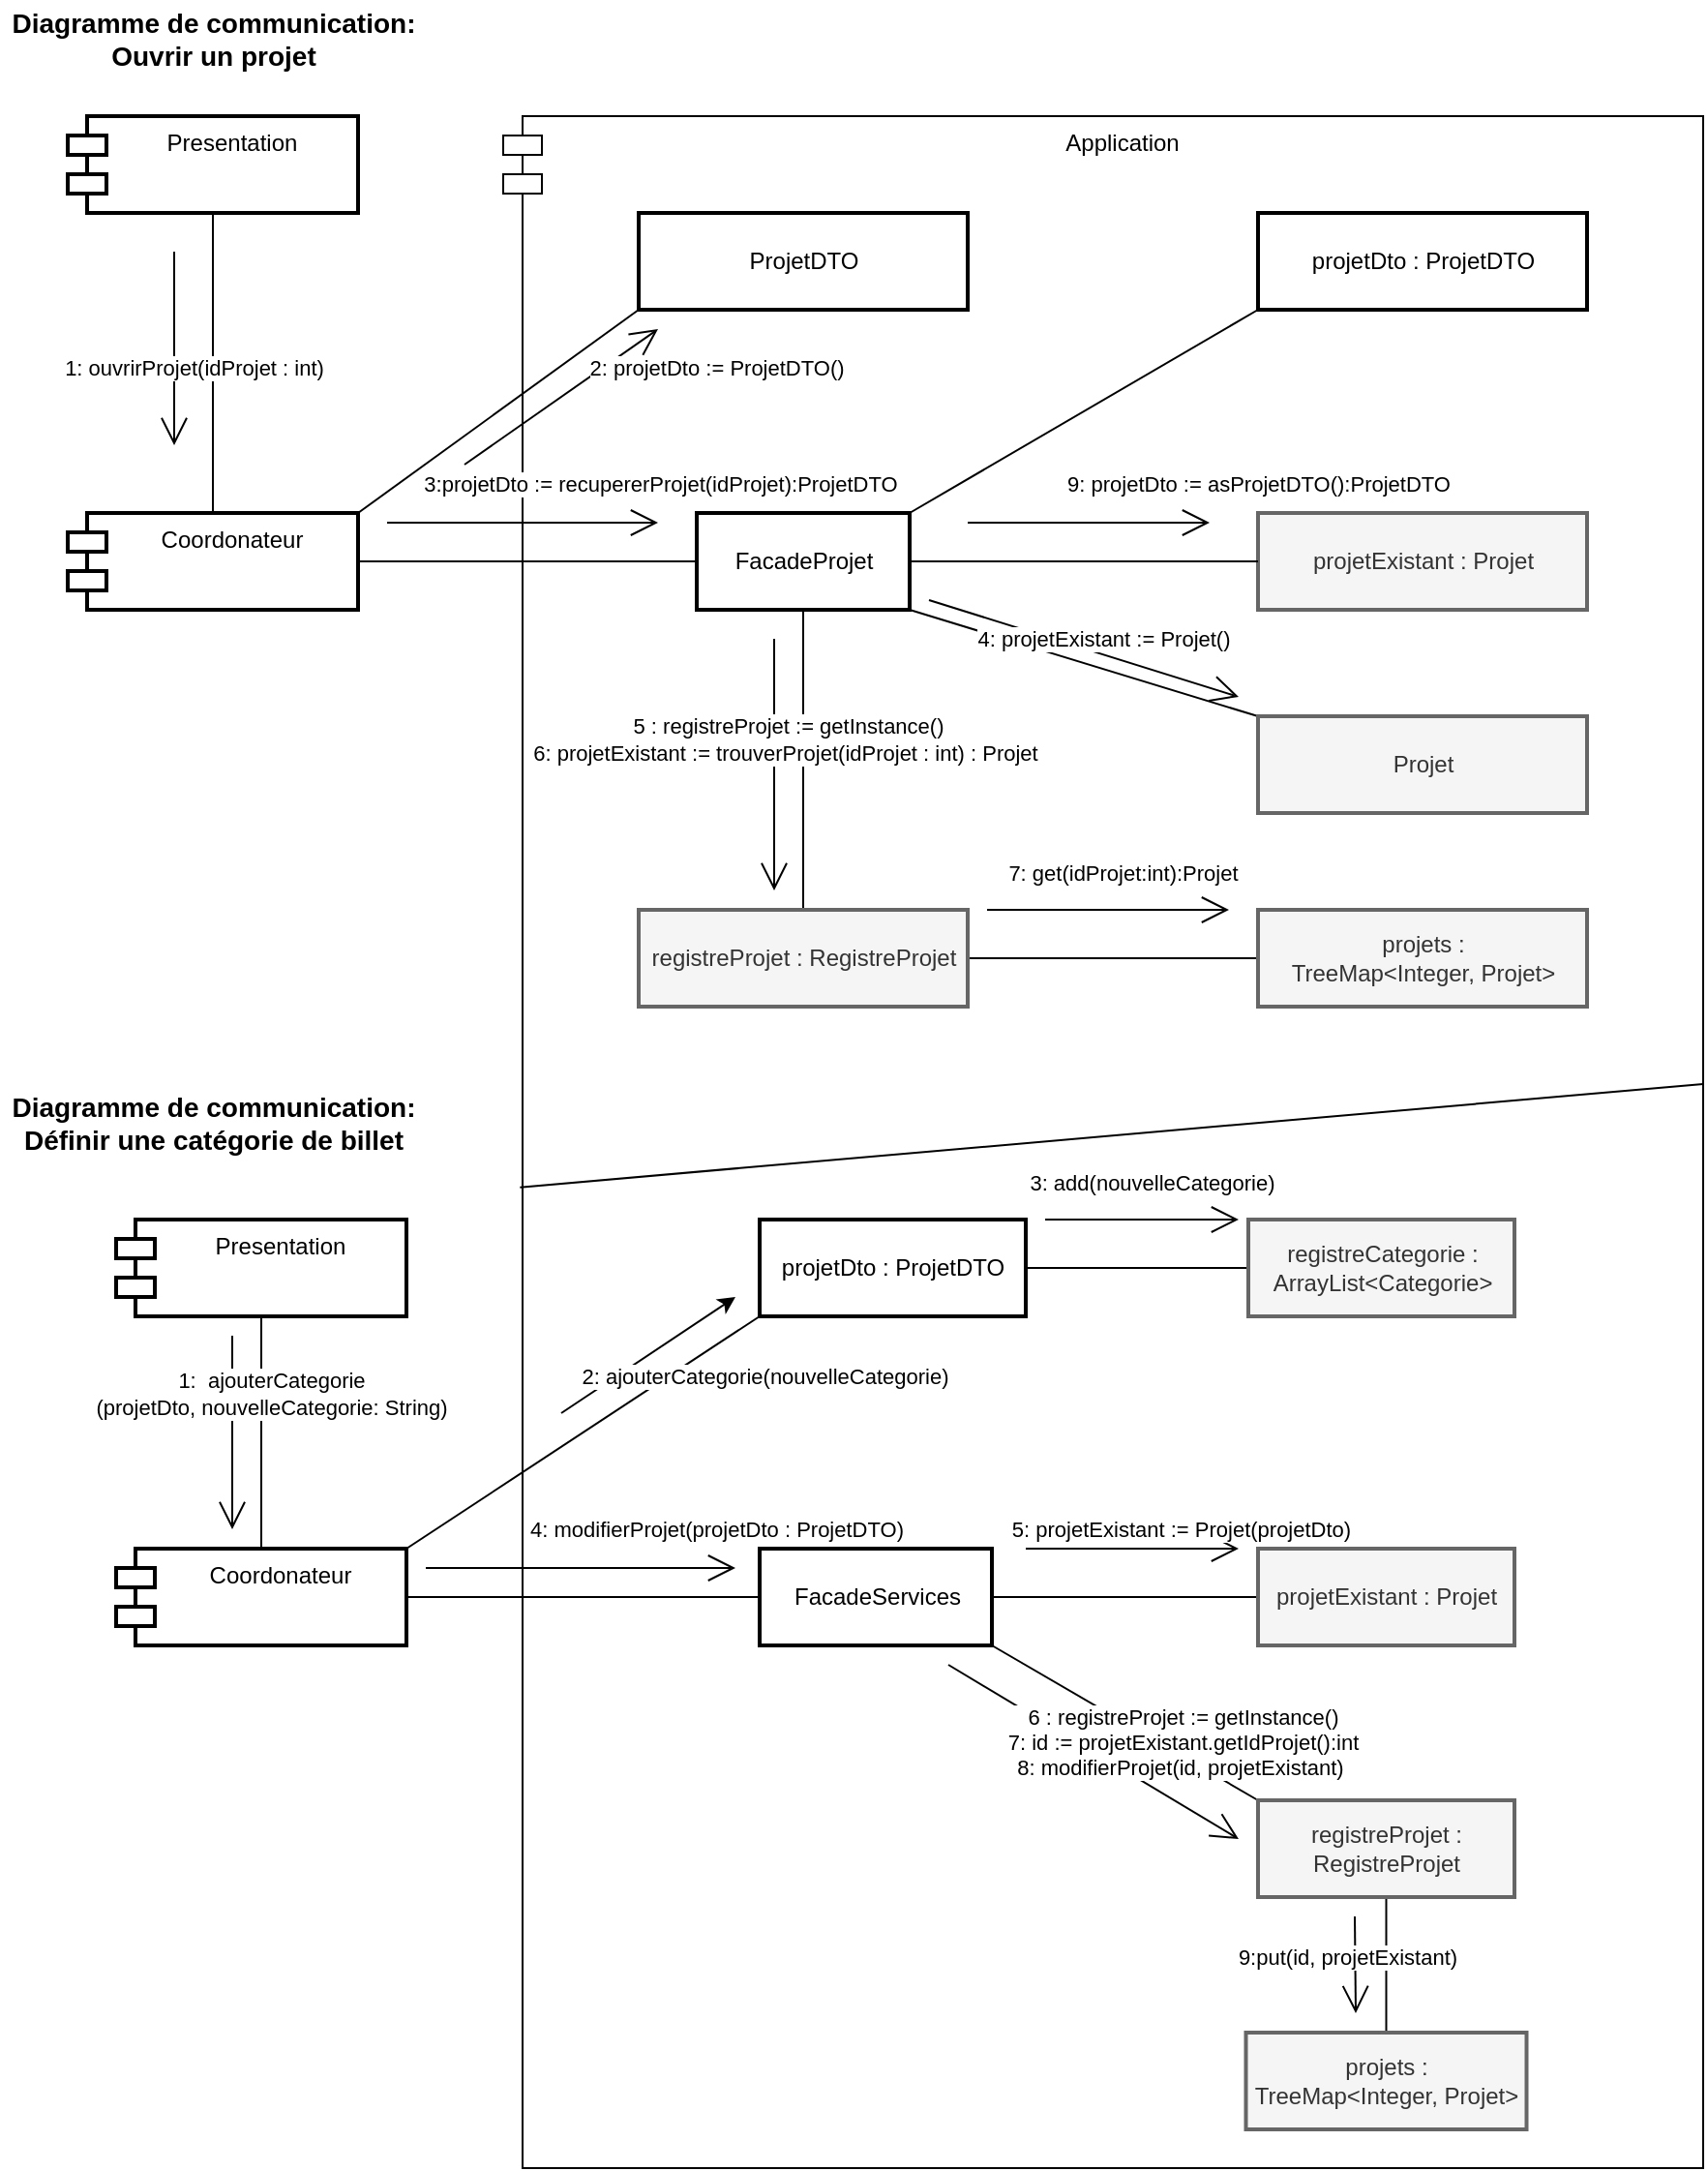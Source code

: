 <mxfile version="18.2.0" type="github">
  <diagram id="52IZLL7xsQzxs3NUUl1_" name="Page-1">
    <mxGraphModel dx="1520" dy="2511" grid="1" gridSize="10" guides="1" tooltips="1" connect="1" arrows="1" fold="1" page="1" pageScale="1" pageWidth="850" pageHeight="1100" math="0" shadow="0">
      <root>
        <mxCell id="0" />
        <mxCell id="1" parent="0" />
        <mxCell id="hDqs2hNm1gBTOTLuySX5-2" value="Coordonateur" style="shape=module;align=left;spacingLeft=20;align=center;verticalAlign=top;strokeWidth=2;" parent="1" vertex="1">
          <mxGeometry x="90" y="770" width="150" height="50" as="geometry" />
        </mxCell>
        <mxCell id="hDqs2hNm1gBTOTLuySX5-3" value="Application" style="shape=module;align=left;spacingLeft=20;align=center;verticalAlign=top;" parent="1" vertex="1">
          <mxGeometry x="290" y="30" width="620" height="1060" as="geometry" />
        </mxCell>
        <mxCell id="dk3OCbrw461VhQ2k63uT-19" style="edgeStyle=none;rounded=0;orthogonalLoop=1;jettySize=auto;html=1;exitX=0;exitY=1;exitDx=0;exitDy=0;entryX=1;entryY=0;entryDx=0;entryDy=0;endArrow=none;endFill=0;" edge="1" parent="1" source="zlBf4Wz0gLvxMZk6vgf--4" target="dk3OCbrw461VhQ2k63uT-10">
          <mxGeometry relative="1" as="geometry" />
        </mxCell>
        <mxCell id="zlBf4Wz0gLvxMZk6vgf--4" value="projetDto : ProjetDTO" style="html=1;strokeWidth=2;" parent="1" vertex="1">
          <mxGeometry x="680" y="80" width="170" height="50" as="geometry" />
        </mxCell>
        <mxCell id="zlBf4Wz0gLvxMZk6vgf--22" style="rounded=0;orthogonalLoop=1;jettySize=auto;html=1;entryX=0;entryY=0;entryDx=0;entryDy=0;endArrow=none;endFill=0;exitX=1;exitY=1;exitDx=0;exitDy=0;" parent="1" source="zlBf4Wz0gLvxMZk6vgf--5" target="TzgPYY4RlzZjaDo3wwwL-1" edge="1">
          <mxGeometry relative="1" as="geometry" />
        </mxCell>
        <mxCell id="TzgPYY4RlzZjaDo3wwwL-3" style="edgeStyle=none;rounded=0;orthogonalLoop=1;jettySize=auto;html=1;entryX=0;entryY=0.5;entryDx=0;entryDy=0;endArrow=none;endFill=0;" parent="1" source="zlBf4Wz0gLvxMZk6vgf--5" target="TzgPYY4RlzZjaDo3wwwL-2" edge="1">
          <mxGeometry relative="1" as="geometry" />
        </mxCell>
        <mxCell id="zlBf4Wz0gLvxMZk6vgf--5" value="FacadeServices" style="html=1;strokeWidth=2;" parent="1" vertex="1">
          <mxGeometry x="422.5" y="770" width="120" height="50" as="geometry" />
        </mxCell>
        <mxCell id="zlBf4Wz0gLvxMZk6vgf--6" value="" style="endArrow=open;endFill=1;endSize=12;html=1;rounded=0;" parent="1" edge="1">
          <mxGeometry width="160" relative="1" as="geometry">
            <mxPoint x="250" y="780" as="sourcePoint" />
            <mxPoint x="410" y="780" as="targetPoint" />
          </mxGeometry>
        </mxCell>
        <mxCell id="zlBf4Wz0gLvxMZk6vgf--7" value="4: modifierProjet(projetDto : ProjetDTO)" style="edgeLabel;html=1;align=center;verticalAlign=middle;resizable=0;points=[];" parent="zlBf4Wz0gLvxMZk6vgf--6" connectable="0" vertex="1">
          <mxGeometry x="0.176" relative="1" as="geometry">
            <mxPoint x="56" y="-20" as="offset" />
          </mxGeometry>
        </mxCell>
        <mxCell id="zlBf4Wz0gLvxMZk6vgf--12" value="" style="endArrow=open;endFill=1;endSize=12;html=1;rounded=0;" parent="1" edge="1">
          <mxGeometry width="160" relative="1" as="geometry">
            <mxPoint x="560" y="770" as="sourcePoint" />
            <mxPoint x="670" y="770" as="targetPoint" />
          </mxGeometry>
        </mxCell>
        <mxCell id="zlBf4Wz0gLvxMZk6vgf--13" value="5: projetExistant := Projet(projetDto)" style="edgeLabel;html=1;align=center;verticalAlign=middle;resizable=0;points=[];" parent="zlBf4Wz0gLvxMZk6vgf--12" connectable="0" vertex="1">
          <mxGeometry x="0.176" relative="1" as="geometry">
            <mxPoint x="15" y="-10" as="offset" />
          </mxGeometry>
        </mxCell>
        <mxCell id="zlBf4Wz0gLvxMZk6vgf--21" value="" style="endArrow=none;html=1;rounded=0;exitX=1;exitY=0.5;exitDx=0;exitDy=0;entryX=0;entryY=0.5;entryDx=0;entryDy=0;" parent="1" source="hDqs2hNm1gBTOTLuySX5-2" target="zlBf4Wz0gLvxMZk6vgf--5" edge="1">
          <mxGeometry width="50" height="50" relative="1" as="geometry">
            <mxPoint x="610" y="940" as="sourcePoint" />
            <mxPoint x="660" y="890" as="targetPoint" />
          </mxGeometry>
        </mxCell>
        <mxCell id="zlBf4Wz0gLvxMZk6vgf--28" value="Diagramme de communication:&lt;br style=&quot;font-size: 14px;&quot;&gt;Définir une catégorie de billet" style="text;html=1;align=center;verticalAlign=middle;resizable=0;points=[];autosize=1;strokeColor=none;fillColor=none;fontStyle=1;fontSize=14;" parent="1" vertex="1">
          <mxGeometry x="30" y="530" width="220" height="40" as="geometry" />
        </mxCell>
        <mxCell id="dk3OCbrw461VhQ2k63uT-57" style="edgeStyle=none;rounded=0;orthogonalLoop=1;jettySize=auto;html=1;exitX=0.5;exitY=1;exitDx=0;exitDy=0;entryX=0.5;entryY=0;entryDx=0;entryDy=0;endArrow=none;endFill=0;" edge="1" parent="1" source="TzgPYY4RlzZjaDo3wwwL-1" target="dk3OCbrw461VhQ2k63uT-56">
          <mxGeometry relative="1" as="geometry" />
        </mxCell>
        <mxCell id="TzgPYY4RlzZjaDo3wwwL-1" value="registreProjet : &lt;br&gt;RegistreProjet" style="html=1;fillColor=#f5f5f5;fontColor=#333333;strokeColor=#666666;strokeWidth=2;" parent="1" vertex="1">
          <mxGeometry x="680" y="900" width="132.5" height="50" as="geometry" />
        </mxCell>
        <mxCell id="TzgPYY4RlzZjaDo3wwwL-2" value="projetExistant : Projet" style="html=1;fillColor=#f5f5f5;fontColor=#333333;strokeColor=#666666;strokeWidth=2;" parent="1" vertex="1">
          <mxGeometry x="680" y="770" width="132.5" height="50" as="geometry" />
        </mxCell>
        <mxCell id="TzgPYY4RlzZjaDo3wwwL-5" value="" style="endArrow=open;endFill=1;endSize=12;html=1;rounded=0;exitX=0;exitY=1;exitDx=0;exitDy=0;" parent="1" edge="1">
          <mxGeometry width="160" relative="1" as="geometry">
            <mxPoint x="520" y="830" as="sourcePoint" />
            <mxPoint x="670" y="920" as="targetPoint" />
          </mxGeometry>
        </mxCell>
        <mxCell id="TzgPYY4RlzZjaDo3wwwL-6" value="6 : registreProjet := getInstance()&lt;br&gt;7: id := projetExistant.getIdProjet():int&lt;br&gt;8: modifierProjet(id, projetExistant)&amp;nbsp;" style="edgeLabel;html=1;align=center;verticalAlign=middle;resizable=0;points=[];" parent="TzgPYY4RlzZjaDo3wwwL-5" connectable="0" vertex="1">
          <mxGeometry x="0.176" relative="1" as="geometry">
            <mxPoint x="32" y="-13" as="offset" />
          </mxGeometry>
        </mxCell>
        <mxCell id="dk3OCbrw461VhQ2k63uT-7" style="edgeStyle=orthogonalEdgeStyle;rounded=0;orthogonalLoop=1;jettySize=auto;html=1;entryX=0;entryY=0.5;entryDx=0;entryDy=0;endArrow=none;endFill=0;" edge="1" parent="1" source="dk3OCbrw461VhQ2k63uT-1" target="dk3OCbrw461VhQ2k63uT-10">
          <mxGeometry relative="1" as="geometry" />
        </mxCell>
        <mxCell id="dk3OCbrw461VhQ2k63uT-1" value="Coordonateur" style="shape=module;align=left;spacingLeft=20;align=center;verticalAlign=top;strokeWidth=2;" vertex="1" parent="1">
          <mxGeometry x="65" y="235" width="150" height="50" as="geometry" />
        </mxCell>
        <mxCell id="dk3OCbrw461VhQ2k63uT-4" value="" style="edgeStyle=orthogonalEdgeStyle;rounded=0;orthogonalLoop=1;jettySize=auto;html=1;endArrow=none;endFill=0;" edge="1" parent="1" source="dk3OCbrw461VhQ2k63uT-2" target="dk3OCbrw461VhQ2k63uT-1">
          <mxGeometry relative="1" as="geometry" />
        </mxCell>
        <mxCell id="dk3OCbrw461VhQ2k63uT-2" value="Presentation" style="shape=module;align=left;spacingLeft=20;align=center;verticalAlign=top;strokeWidth=2;" vertex="1" parent="1">
          <mxGeometry x="65" y="30" width="150" height="50" as="geometry" />
        </mxCell>
        <mxCell id="dk3OCbrw461VhQ2k63uT-3" value="projetExistant : Projet" style="html=1;strokeWidth=2;fillColor=#f5f5f5;fontColor=#333333;strokeColor=#666666;" vertex="1" parent="1">
          <mxGeometry x="680" y="235" width="170" height="50" as="geometry" />
        </mxCell>
        <mxCell id="dk3OCbrw461VhQ2k63uT-5" value="" style="endArrow=open;endFill=1;endSize=12;html=1;rounded=0;" edge="1" parent="1">
          <mxGeometry width="160" relative="1" as="geometry">
            <mxPoint x="120" y="100" as="sourcePoint" />
            <mxPoint x="120" y="200" as="targetPoint" />
          </mxGeometry>
        </mxCell>
        <mxCell id="dk3OCbrw461VhQ2k63uT-6" value="1: ouvrirProjet(idProjet : int)" style="edgeLabel;html=1;align=center;verticalAlign=middle;resizable=0;points=[];" connectable="0" vertex="1" parent="dk3OCbrw461VhQ2k63uT-5">
          <mxGeometry x="0.176" relative="1" as="geometry">
            <mxPoint x="10" y="1" as="offset" />
          </mxGeometry>
        </mxCell>
        <mxCell id="dk3OCbrw461VhQ2k63uT-8" value="" style="endArrow=open;endFill=1;endSize=12;html=1;rounded=0;" edge="1" parent="1">
          <mxGeometry width="160" relative="1" as="geometry">
            <mxPoint x="230" y="240" as="sourcePoint" />
            <mxPoint x="370" y="240" as="targetPoint" />
          </mxGeometry>
        </mxCell>
        <mxCell id="dk3OCbrw461VhQ2k63uT-9" value="3:projetDto := recupererProjet(idProjet):ProjetDTO" style="edgeLabel;html=1;align=center;verticalAlign=middle;resizable=0;points=[];" connectable="0" vertex="1" parent="dk3OCbrw461VhQ2k63uT-8">
          <mxGeometry x="0.176" relative="1" as="geometry">
            <mxPoint x="58" y="-20" as="offset" />
          </mxGeometry>
        </mxCell>
        <mxCell id="dk3OCbrw461VhQ2k63uT-11" style="edgeStyle=orthogonalEdgeStyle;rounded=0;orthogonalLoop=1;jettySize=auto;html=1;entryX=0;entryY=0.5;entryDx=0;entryDy=0;endArrow=none;endFill=0;" edge="1" parent="1" source="dk3OCbrw461VhQ2k63uT-10" target="dk3OCbrw461VhQ2k63uT-3">
          <mxGeometry relative="1" as="geometry" />
        </mxCell>
        <mxCell id="dk3OCbrw461VhQ2k63uT-15" style="rounded=0;orthogonalLoop=1;jettySize=auto;html=1;exitX=0.5;exitY=1;exitDx=0;exitDy=0;entryX=0.5;entryY=0;entryDx=0;entryDy=0;endArrow=none;endFill=0;" edge="1" parent="1" source="dk3OCbrw461VhQ2k63uT-10" target="dk3OCbrw461VhQ2k63uT-14">
          <mxGeometry relative="1" as="geometry" />
        </mxCell>
        <mxCell id="dk3OCbrw461VhQ2k63uT-21" style="edgeStyle=none;rounded=0;orthogonalLoop=1;jettySize=auto;html=1;exitX=1;exitY=1;exitDx=0;exitDy=0;entryX=0;entryY=0;entryDx=0;entryDy=0;endArrow=none;endFill=0;" edge="1" parent="1" source="dk3OCbrw461VhQ2k63uT-10" target="dk3OCbrw461VhQ2k63uT-20">
          <mxGeometry relative="1" as="geometry" />
        </mxCell>
        <mxCell id="dk3OCbrw461VhQ2k63uT-31" style="edgeStyle=none;rounded=0;orthogonalLoop=1;jettySize=auto;html=1;exitX=1;exitY=0;exitDx=0;exitDy=0;entryX=0;entryY=1;entryDx=0;entryDy=0;endArrow=none;endFill=0;" edge="1" parent="1" source="dk3OCbrw461VhQ2k63uT-1" target="dk3OCbrw461VhQ2k63uT-30">
          <mxGeometry relative="1" as="geometry" />
        </mxCell>
        <mxCell id="dk3OCbrw461VhQ2k63uT-10" value="FacadeProjet" style="html=1;strokeWidth=2;" vertex="1" parent="1">
          <mxGeometry x="390" y="235" width="110" height="50" as="geometry" />
        </mxCell>
        <mxCell id="dk3OCbrw461VhQ2k63uT-12" value="" style="endArrow=open;endFill=1;endSize=12;html=1;rounded=0;" edge="1" parent="1">
          <mxGeometry width="160" relative="1" as="geometry">
            <mxPoint x="530" y="240" as="sourcePoint" />
            <mxPoint x="655" y="240" as="targetPoint" />
          </mxGeometry>
        </mxCell>
        <mxCell id="dk3OCbrw461VhQ2k63uT-13" value="9: projetDto := asProjetDTO():ProjetDTO" style="edgeLabel;html=1;align=center;verticalAlign=middle;resizable=0;points=[];" connectable="0" vertex="1" parent="dk3OCbrw461VhQ2k63uT-12">
          <mxGeometry x="0.176" relative="1" as="geometry">
            <mxPoint x="76" y="-20" as="offset" />
          </mxGeometry>
        </mxCell>
        <mxCell id="dk3OCbrw461VhQ2k63uT-25" style="edgeStyle=none;rounded=0;orthogonalLoop=1;jettySize=auto;html=1;entryX=0;entryY=0.5;entryDx=0;entryDy=0;endArrow=none;endFill=0;" edge="1" parent="1" source="dk3OCbrw461VhQ2k63uT-14" target="dk3OCbrw461VhQ2k63uT-24">
          <mxGeometry relative="1" as="geometry" />
        </mxCell>
        <mxCell id="dk3OCbrw461VhQ2k63uT-14" value="registreProjet : RegistreProjet" style="html=1;fillColor=#f5f5f5;fontColor=#333333;strokeColor=#666666;strokeWidth=2;" vertex="1" parent="1">
          <mxGeometry x="360" y="440" width="170" height="50" as="geometry" />
        </mxCell>
        <mxCell id="dk3OCbrw461VhQ2k63uT-16" value="" style="endArrow=open;endFill=1;endSize=12;html=1;rounded=0;" edge="1" parent="1">
          <mxGeometry width="160" relative="1" as="geometry">
            <mxPoint x="430" y="300" as="sourcePoint" />
            <mxPoint x="430" y="430" as="targetPoint" />
          </mxGeometry>
        </mxCell>
        <mxCell id="dk3OCbrw461VhQ2k63uT-17" value="5 : registreProjet := getInstance()&lt;br&gt;6: projetExistant := trouverProjet(idProjet : int) : Projet&amp;nbsp;" style="edgeLabel;html=1;align=center;verticalAlign=middle;resizable=0;points=[];" connectable="0" vertex="1" parent="dk3OCbrw461VhQ2k63uT-16">
          <mxGeometry x="0.176" relative="1" as="geometry">
            <mxPoint x="7" y="-25" as="offset" />
          </mxGeometry>
        </mxCell>
        <mxCell id="dk3OCbrw461VhQ2k63uT-20" value="Projet" style="html=1;strokeWidth=2;fillColor=#f5f5f5;fontColor=#333333;strokeColor=#666666;" vertex="1" parent="1">
          <mxGeometry x="680" y="340" width="170" height="50" as="geometry" />
        </mxCell>
        <mxCell id="dk3OCbrw461VhQ2k63uT-22" value="" style="endArrow=open;endFill=1;endSize=12;html=1;rounded=0;" edge="1" parent="1">
          <mxGeometry width="160" relative="1" as="geometry">
            <mxPoint x="510" y="280.0" as="sourcePoint" />
            <mxPoint x="670" y="330" as="targetPoint" />
          </mxGeometry>
        </mxCell>
        <mxCell id="dk3OCbrw461VhQ2k63uT-23" value="4: projetExistant := Projet()" style="edgeLabel;html=1;align=center;verticalAlign=middle;resizable=0;points=[];" connectable="0" vertex="1" parent="dk3OCbrw461VhQ2k63uT-22">
          <mxGeometry x="0.176" relative="1" as="geometry">
            <mxPoint x="-4" y="-10" as="offset" />
          </mxGeometry>
        </mxCell>
        <mxCell id="dk3OCbrw461VhQ2k63uT-24" value="projets : &lt;br&gt;TreeMap&amp;lt;Integer, Projet&amp;gt;" style="html=1;fillColor=#f5f5f5;fontColor=#333333;strokeColor=#666666;strokeWidth=2;" vertex="1" parent="1">
          <mxGeometry x="680" y="440" width="170" height="50" as="geometry" />
        </mxCell>
        <mxCell id="dk3OCbrw461VhQ2k63uT-26" value="" style="endArrow=open;endFill=1;endSize=12;html=1;rounded=0;" edge="1" parent="1">
          <mxGeometry width="160" relative="1" as="geometry">
            <mxPoint x="540" y="440" as="sourcePoint" />
            <mxPoint x="665" y="440" as="targetPoint" />
          </mxGeometry>
        </mxCell>
        <mxCell id="dk3OCbrw461VhQ2k63uT-27" value="7: get(idProjet:int):Projet" style="edgeLabel;html=1;align=center;verticalAlign=middle;resizable=0;points=[];" connectable="0" vertex="1" parent="dk3OCbrw461VhQ2k63uT-26">
          <mxGeometry x="0.176" relative="1" as="geometry">
            <mxPoint x="-4" y="-19" as="offset" />
          </mxGeometry>
        </mxCell>
        <mxCell id="dk3OCbrw461VhQ2k63uT-30" value="ProjetDTO" style="html=1;strokeWidth=2;" vertex="1" parent="1">
          <mxGeometry x="360" y="80" width="170" height="50" as="geometry" />
        </mxCell>
        <mxCell id="dk3OCbrw461VhQ2k63uT-32" value="" style="endArrow=open;endFill=1;endSize=12;html=1;rounded=0;" edge="1" parent="1">
          <mxGeometry width="160" relative="1" as="geometry">
            <mxPoint x="270" y="210" as="sourcePoint" />
            <mxPoint x="370" y="140" as="targetPoint" />
          </mxGeometry>
        </mxCell>
        <mxCell id="dk3OCbrw461VhQ2k63uT-33" value="2: projetDto := ProjetDTO()" style="edgeLabel;html=1;align=center;verticalAlign=middle;resizable=0;points=[];" connectable="0" vertex="1" parent="dk3OCbrw461VhQ2k63uT-32">
          <mxGeometry x="0.176" relative="1" as="geometry">
            <mxPoint x="71" y="-9" as="offset" />
          </mxGeometry>
        </mxCell>
        <mxCell id="dk3OCbrw461VhQ2k63uT-36" style="edgeStyle=none;rounded=0;orthogonalLoop=1;jettySize=auto;html=1;entryX=0.5;entryY=0;entryDx=0;entryDy=0;endArrow=none;endFill=0;" edge="1" parent="1" source="dk3OCbrw461VhQ2k63uT-35" target="hDqs2hNm1gBTOTLuySX5-2">
          <mxGeometry relative="1" as="geometry" />
        </mxCell>
        <mxCell id="dk3OCbrw461VhQ2k63uT-35" value="Presentation" style="shape=module;align=left;spacingLeft=20;align=center;verticalAlign=top;strokeWidth=2;" vertex="1" parent="1">
          <mxGeometry x="90" y="600" width="150" height="50" as="geometry" />
        </mxCell>
        <mxCell id="dk3OCbrw461VhQ2k63uT-37" value="" style="endArrow=open;endFill=1;endSize=12;html=1;rounded=0;" edge="1" parent="1">
          <mxGeometry width="160" relative="1" as="geometry">
            <mxPoint x="150" y="660" as="sourcePoint" />
            <mxPoint x="150" y="760" as="targetPoint" />
          </mxGeometry>
        </mxCell>
        <mxCell id="dk3OCbrw461VhQ2k63uT-38" value="1:&amp;nbsp; ajouterCategorie&lt;br&gt;(projetDto, nouvelleCategorie: String)" style="edgeLabel;html=1;align=center;verticalAlign=middle;resizable=0;points=[];" connectable="0" vertex="1" parent="dk3OCbrw461VhQ2k63uT-37">
          <mxGeometry x="0.176" relative="1" as="geometry">
            <mxPoint x="20" y="-29" as="offset" />
          </mxGeometry>
        </mxCell>
        <mxCell id="dk3OCbrw461VhQ2k63uT-49" style="edgeStyle=none;rounded=0;orthogonalLoop=1;jettySize=auto;html=1;exitX=0;exitY=1;exitDx=0;exitDy=0;entryX=1;entryY=0;entryDx=0;entryDy=0;endArrow=none;endFill=0;" edge="1" parent="1" source="dk3OCbrw461VhQ2k63uT-44" target="hDqs2hNm1gBTOTLuySX5-2">
          <mxGeometry relative="1" as="geometry" />
        </mxCell>
        <mxCell id="dk3OCbrw461VhQ2k63uT-51" style="edgeStyle=none;rounded=0;orthogonalLoop=1;jettySize=auto;html=1;entryX=0;entryY=0.5;entryDx=0;entryDy=0;endArrow=none;endFill=0;" edge="1" parent="1" source="dk3OCbrw461VhQ2k63uT-44" target="dk3OCbrw461VhQ2k63uT-50">
          <mxGeometry relative="1" as="geometry" />
        </mxCell>
        <mxCell id="dk3OCbrw461VhQ2k63uT-55" style="edgeStyle=none;rounded=0;orthogonalLoop=1;jettySize=auto;html=1;entryX=0.014;entryY=0.522;entryDx=0;entryDy=0;entryPerimeter=0;endArrow=none;endFill=0;" edge="1" parent="1" target="hDqs2hNm1gBTOTLuySX5-3">
          <mxGeometry relative="1" as="geometry">
            <mxPoint x="910" y="530" as="sourcePoint" />
          </mxGeometry>
        </mxCell>
        <mxCell id="dk3OCbrw461VhQ2k63uT-44" value="projetDto : ProjetDTO" style="html=1;strokeWidth=2;" vertex="1" parent="1">
          <mxGeometry x="422.5" y="600" width="137.5" height="50" as="geometry" />
        </mxCell>
        <mxCell id="dk3OCbrw461VhQ2k63uT-46" value="" style="endArrow=classic;html=1;rounded=0;" edge="1" parent="1">
          <mxGeometry width="50" height="50" relative="1" as="geometry">
            <mxPoint x="320" y="700" as="sourcePoint" />
            <mxPoint x="410" y="640" as="targetPoint" />
          </mxGeometry>
        </mxCell>
        <mxCell id="dk3OCbrw461VhQ2k63uT-47" value="2: ajouterCategorie(nouvelleCategorie)" style="edgeLabel;html=1;align=center;verticalAlign=middle;resizable=0;points=[];" vertex="1" connectable="0" parent="dk3OCbrw461VhQ2k63uT-46">
          <mxGeometry x="-0.414" y="-1" relative="1" as="geometry">
            <mxPoint x="78" y="-3" as="offset" />
          </mxGeometry>
        </mxCell>
        <mxCell id="dk3OCbrw461VhQ2k63uT-48" value="Diagramme de communication:&lt;br style=&quot;font-size: 14px;&quot;&gt;Ouvrir un projet" style="text;html=1;align=center;verticalAlign=middle;resizable=0;points=[];autosize=1;strokeColor=none;fillColor=none;fontStyle=1;fontSize=14;" vertex="1" parent="1">
          <mxGeometry x="30" y="-30" width="220" height="40" as="geometry" />
        </mxCell>
        <mxCell id="dk3OCbrw461VhQ2k63uT-50" value="registreCategorie :&lt;br&gt;ArrayList&amp;lt;Categorie&amp;gt;" style="html=1;strokeWidth=2;fillColor=#f5f5f5;fontColor=#333333;strokeColor=#666666;" vertex="1" parent="1">
          <mxGeometry x="675" y="600" width="137.5" height="50" as="geometry" />
        </mxCell>
        <mxCell id="dk3OCbrw461VhQ2k63uT-52" value="" style="endArrow=open;endFill=1;endSize=12;html=1;rounded=0;" edge="1" parent="1">
          <mxGeometry width="160" relative="1" as="geometry">
            <mxPoint x="570" y="600" as="sourcePoint" />
            <mxPoint x="670" y="600" as="targetPoint" />
          </mxGeometry>
        </mxCell>
        <mxCell id="dk3OCbrw461VhQ2k63uT-53" value="3: add(nouvelleCategorie)" style="edgeLabel;html=1;align=center;verticalAlign=middle;resizable=0;points=[];" connectable="0" vertex="1" parent="dk3OCbrw461VhQ2k63uT-52">
          <mxGeometry x="0.176" relative="1" as="geometry">
            <mxPoint x="-4" y="-19" as="offset" />
          </mxGeometry>
        </mxCell>
        <mxCell id="dk3OCbrw461VhQ2k63uT-56" value="projets : &lt;br&gt;TreeMap&amp;lt;Integer, Projet&amp;gt;" style="html=1;fillColor=#f5f5f5;fontColor=#333333;strokeColor=#666666;strokeWidth=2;" vertex="1" parent="1">
          <mxGeometry x="673.75" y="1020" width="145" height="50" as="geometry" />
        </mxCell>
        <mxCell id="dk3OCbrw461VhQ2k63uT-58" value="" style="endArrow=open;endFill=1;endSize=12;html=1;rounded=0;" edge="1" parent="1">
          <mxGeometry width="160" relative="1" as="geometry">
            <mxPoint x="730" y="960" as="sourcePoint" />
            <mxPoint x="730.5" y="1010" as="targetPoint" />
          </mxGeometry>
        </mxCell>
        <mxCell id="dk3OCbrw461VhQ2k63uT-59" value="9:put(id, projetExistant)" style="edgeLabel;html=1;align=center;verticalAlign=middle;resizable=0;points=[];" connectable="0" vertex="1" parent="dk3OCbrw461VhQ2k63uT-58">
          <mxGeometry x="0.176" relative="1" as="geometry">
            <mxPoint x="-5" y="-9" as="offset" />
          </mxGeometry>
        </mxCell>
      </root>
    </mxGraphModel>
  </diagram>
</mxfile>
